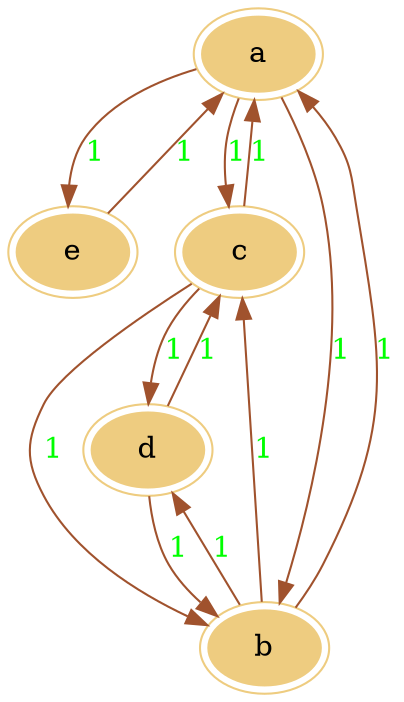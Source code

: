 digraph G {
node [peripheries=2 style=filled color="#eecc80"]edge [color="sienna" fontcolor="green"]a->e[label=1];
a->c[label=1];
a->b[label=1];
b->d[label=1];
b->c[label=1];
b->a[label=1];
c->d[label=1];
c->b[label=1];
c->a[label=1];
d->c[label=1];
d->b[label=1];
e->a[label=1];
}